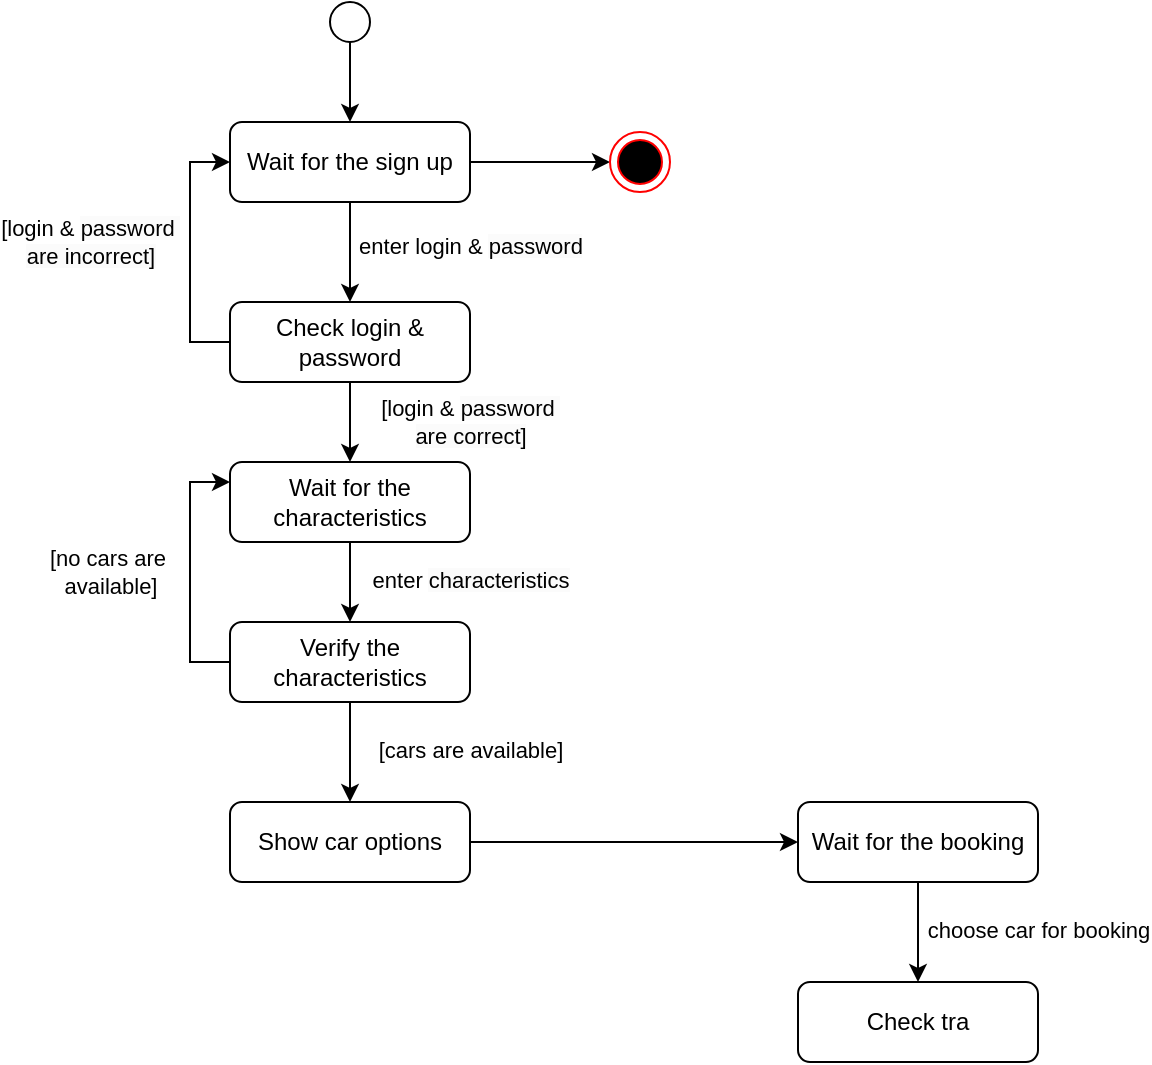 <mxfile version="24.0.8" type="github">
  <diagram name="Страница — 1" id="1PxUFpt8f0wCfoiGBw6Y">
    <mxGraphModel dx="933" dy="362" grid="1" gridSize="10" guides="1" tooltips="1" connect="1" arrows="1" fold="1" page="1" pageScale="1" pageWidth="827" pageHeight="1169" math="0" shadow="0">
      <root>
        <mxCell id="0" />
        <mxCell id="1" parent="0" />
        <mxCell id="qMg1a2_1MlJ6b45TQ5bi-5" style="edgeStyle=orthogonalEdgeStyle;rounded=0;orthogonalLoop=1;jettySize=auto;html=1;entryX=0.5;entryY=0;entryDx=0;entryDy=0;" edge="1" parent="1" source="qMg1a2_1MlJ6b45TQ5bi-1" target="qMg1a2_1MlJ6b45TQ5bi-4">
          <mxGeometry relative="1" as="geometry" />
        </mxCell>
        <mxCell id="qMg1a2_1MlJ6b45TQ5bi-6" value="enter login &amp;amp;&amp;nbsp;&lt;span style=&quot;text-wrap: wrap; background-color: rgb(251, 251, 251);&quot;&gt;&lt;font style=&quot;font-size: 11px;&quot;&gt;password&lt;/font&gt;&lt;/span&gt;" style="edgeLabel;html=1;align=center;verticalAlign=middle;resizable=0;points=[];" vertex="1" connectable="0" parent="qMg1a2_1MlJ6b45TQ5bi-5">
          <mxGeometry x="-0.12" y="1" relative="1" as="geometry">
            <mxPoint x="59" as="offset" />
          </mxGeometry>
        </mxCell>
        <mxCell id="qMg1a2_1MlJ6b45TQ5bi-12" style="edgeStyle=orthogonalEdgeStyle;rounded=0;orthogonalLoop=1;jettySize=auto;html=1;entryX=0;entryY=0.5;entryDx=0;entryDy=0;" edge="1" parent="1" source="qMg1a2_1MlJ6b45TQ5bi-1" target="qMg1a2_1MlJ6b45TQ5bi-11">
          <mxGeometry relative="1" as="geometry" />
        </mxCell>
        <mxCell id="qMg1a2_1MlJ6b45TQ5bi-1" value="Wait for the sign up" style="rounded=1;whiteSpace=wrap;html=1;" vertex="1" parent="1">
          <mxGeometry x="130" y="70" width="120" height="40" as="geometry" />
        </mxCell>
        <mxCell id="qMg1a2_1MlJ6b45TQ5bi-3" style="edgeStyle=orthogonalEdgeStyle;rounded=0;orthogonalLoop=1;jettySize=auto;html=1;entryX=0.5;entryY=0;entryDx=0;entryDy=0;" edge="1" parent="1" source="qMg1a2_1MlJ6b45TQ5bi-2" target="qMg1a2_1MlJ6b45TQ5bi-1">
          <mxGeometry relative="1" as="geometry" />
        </mxCell>
        <mxCell id="qMg1a2_1MlJ6b45TQ5bi-2" value="" style="ellipse;whiteSpace=wrap;html=1;aspect=fixed;" vertex="1" parent="1">
          <mxGeometry x="180" y="10" width="20" height="20" as="geometry" />
        </mxCell>
        <mxCell id="qMg1a2_1MlJ6b45TQ5bi-9" style="edgeStyle=orthogonalEdgeStyle;rounded=0;orthogonalLoop=1;jettySize=auto;html=1;entryX=0;entryY=0.5;entryDx=0;entryDy=0;exitX=0;exitY=0.5;exitDx=0;exitDy=0;" edge="1" parent="1" source="qMg1a2_1MlJ6b45TQ5bi-4" target="qMg1a2_1MlJ6b45TQ5bi-1">
          <mxGeometry relative="1" as="geometry">
            <mxPoint x="120" y="190" as="sourcePoint" />
            <mxPoint x="60" y="120" as="targetPoint" />
          </mxGeometry>
        </mxCell>
        <mxCell id="qMg1a2_1MlJ6b45TQ5bi-10" value="[login &amp;amp;&amp;nbsp;&lt;span style=&quot;text-wrap: wrap; background-color: rgb(251, 251, 251);&quot;&gt;password&amp;nbsp;&lt;/span&gt;&lt;div&gt;&lt;span style=&quot;text-wrap: wrap; background-color: rgb(251, 251, 251);&quot;&gt;are incorrect]&lt;/span&gt;&lt;/div&gt;" style="edgeLabel;html=1;align=center;verticalAlign=middle;resizable=0;points=[];" vertex="1" connectable="0" parent="qMg1a2_1MlJ6b45TQ5bi-9">
          <mxGeometry x="0.077" y="4" relative="1" as="geometry">
            <mxPoint x="-46" as="offset" />
          </mxGeometry>
        </mxCell>
        <mxCell id="qMg1a2_1MlJ6b45TQ5bi-14" style="edgeStyle=orthogonalEdgeStyle;rounded=0;orthogonalLoop=1;jettySize=auto;html=1;entryX=0.5;entryY=0;entryDx=0;entryDy=0;" edge="1" parent="1" source="qMg1a2_1MlJ6b45TQ5bi-4" target="qMg1a2_1MlJ6b45TQ5bi-13">
          <mxGeometry relative="1" as="geometry" />
        </mxCell>
        <mxCell id="qMg1a2_1MlJ6b45TQ5bi-15" value="[login &amp;amp;&amp;nbsp;&lt;span style=&quot;text-wrap: wrap; background-color: rgb(251, 251, 251);&quot;&gt;password&amp;nbsp;&lt;/span&gt;&lt;div&gt;&lt;span style=&quot;text-wrap: wrap; background-color: rgb(251, 251, 251);&quot;&gt;are correct]&lt;/span&gt;&lt;/div&gt;" style="edgeLabel;html=1;align=center;verticalAlign=middle;resizable=0;points=[];" vertex="1" connectable="0" parent="qMg1a2_1MlJ6b45TQ5bi-14">
          <mxGeometry x="0.15" y="-1" relative="1" as="geometry">
            <mxPoint x="61" y="-3" as="offset" />
          </mxGeometry>
        </mxCell>
        <mxCell id="qMg1a2_1MlJ6b45TQ5bi-4" value="Check login &amp;amp; password" style="rounded=1;whiteSpace=wrap;html=1;" vertex="1" parent="1">
          <mxGeometry x="130" y="160" width="120" height="40" as="geometry" />
        </mxCell>
        <mxCell id="qMg1a2_1MlJ6b45TQ5bi-11" value="" style="ellipse;html=1;shape=endState;fillColor=#000000;strokeColor=#ff0000;" vertex="1" parent="1">
          <mxGeometry x="320" y="75" width="30" height="30" as="geometry" />
        </mxCell>
        <mxCell id="qMg1a2_1MlJ6b45TQ5bi-18" style="edgeStyle=orthogonalEdgeStyle;rounded=0;orthogonalLoop=1;jettySize=auto;html=1;exitX=0.5;exitY=1;exitDx=0;exitDy=0;entryX=0.5;entryY=0;entryDx=0;entryDy=0;" edge="1" parent="1" source="qMg1a2_1MlJ6b45TQ5bi-13" target="qMg1a2_1MlJ6b45TQ5bi-16">
          <mxGeometry relative="1" as="geometry" />
        </mxCell>
        <mxCell id="qMg1a2_1MlJ6b45TQ5bi-19" value="enter&amp;nbsp;&lt;span style=&quot;text-wrap: wrap; background-color: rgb(251, 251, 251);&quot;&gt;&lt;font style=&quot;font-size: 11px;&quot;&gt;characteristics&lt;/font&gt;&lt;/span&gt;" style="edgeLabel;html=1;align=center;verticalAlign=middle;resizable=0;points=[];" vertex="1" connectable="0" parent="qMg1a2_1MlJ6b45TQ5bi-18">
          <mxGeometry x="-0.05" y="-1" relative="1" as="geometry">
            <mxPoint x="61" as="offset" />
          </mxGeometry>
        </mxCell>
        <mxCell id="qMg1a2_1MlJ6b45TQ5bi-13" value="Wait for the characteristics" style="rounded=1;whiteSpace=wrap;html=1;" vertex="1" parent="1">
          <mxGeometry x="130" y="240" width="120" height="40" as="geometry" />
        </mxCell>
        <mxCell id="qMg1a2_1MlJ6b45TQ5bi-22" style="edgeStyle=orthogonalEdgeStyle;rounded=0;orthogonalLoop=1;jettySize=auto;html=1;entryX=0.5;entryY=0;entryDx=0;entryDy=0;" edge="1" parent="1" source="qMg1a2_1MlJ6b45TQ5bi-16" target="qMg1a2_1MlJ6b45TQ5bi-21">
          <mxGeometry relative="1" as="geometry" />
        </mxCell>
        <mxCell id="qMg1a2_1MlJ6b45TQ5bi-23" value="[cars are available]" style="edgeLabel;html=1;align=center;verticalAlign=middle;resizable=0;points=[];" vertex="1" connectable="0" parent="qMg1a2_1MlJ6b45TQ5bi-22">
          <mxGeometry x="-0.033" y="-2" relative="1" as="geometry">
            <mxPoint x="62" as="offset" />
          </mxGeometry>
        </mxCell>
        <mxCell id="qMg1a2_1MlJ6b45TQ5bi-16" value="Verify the characteristics" style="rounded=1;whiteSpace=wrap;html=1;" vertex="1" parent="1">
          <mxGeometry x="130" y="320" width="120" height="40" as="geometry" />
        </mxCell>
        <mxCell id="qMg1a2_1MlJ6b45TQ5bi-24" style="edgeStyle=orthogonalEdgeStyle;rounded=0;orthogonalLoop=1;jettySize=auto;html=1;entryX=0;entryY=0.5;entryDx=0;entryDy=0;" edge="1" parent="1">
          <mxGeometry relative="1" as="geometry">
            <mxPoint x="130.0" y="250" as="targetPoint" />
            <mxPoint x="130.0" y="340" as="sourcePoint" />
            <Array as="points">
              <mxPoint x="110" y="340" />
              <mxPoint x="110" y="250" />
            </Array>
          </mxGeometry>
        </mxCell>
        <mxCell id="qMg1a2_1MlJ6b45TQ5bi-25" value="[no cars are&amp;nbsp;&lt;div&gt;available]&lt;/div&gt;" style="edgeLabel;html=1;align=center;verticalAlign=middle;resizable=0;points=[];" vertex="1" connectable="0" parent="qMg1a2_1MlJ6b45TQ5bi-24">
          <mxGeometry relative="1" as="geometry">
            <mxPoint x="-40" as="offset" />
          </mxGeometry>
        </mxCell>
        <mxCell id="qMg1a2_1MlJ6b45TQ5bi-29" style="edgeStyle=orthogonalEdgeStyle;rounded=0;orthogonalLoop=1;jettySize=auto;html=1;exitX=1;exitY=0.5;exitDx=0;exitDy=0;entryX=0;entryY=0.5;entryDx=0;entryDy=0;" edge="1" parent="1" source="qMg1a2_1MlJ6b45TQ5bi-21" target="qMg1a2_1MlJ6b45TQ5bi-28">
          <mxGeometry relative="1" as="geometry" />
        </mxCell>
        <mxCell id="qMg1a2_1MlJ6b45TQ5bi-21" value="Show car options" style="rounded=1;whiteSpace=wrap;html=1;" vertex="1" parent="1">
          <mxGeometry x="130" y="410" width="120" height="40" as="geometry" />
        </mxCell>
        <mxCell id="qMg1a2_1MlJ6b45TQ5bi-31" style="edgeStyle=orthogonalEdgeStyle;rounded=0;orthogonalLoop=1;jettySize=auto;html=1;entryX=0.5;entryY=0;entryDx=0;entryDy=0;" edge="1" parent="1" source="qMg1a2_1MlJ6b45TQ5bi-28" target="qMg1a2_1MlJ6b45TQ5bi-30">
          <mxGeometry relative="1" as="geometry" />
        </mxCell>
        <mxCell id="qMg1a2_1MlJ6b45TQ5bi-32" value="choose car for booking" style="edgeLabel;html=1;align=center;verticalAlign=middle;resizable=0;points=[];" vertex="1" connectable="0" parent="qMg1a2_1MlJ6b45TQ5bi-31">
          <mxGeometry x="-0.292" y="1" relative="1" as="geometry">
            <mxPoint x="59" y="6" as="offset" />
          </mxGeometry>
        </mxCell>
        <mxCell id="qMg1a2_1MlJ6b45TQ5bi-28" value="Wait for the booking" style="rounded=1;whiteSpace=wrap;html=1;" vertex="1" parent="1">
          <mxGeometry x="414" y="410" width="120" height="40" as="geometry" />
        </mxCell>
        <mxCell id="qMg1a2_1MlJ6b45TQ5bi-30" value="Check tra" style="rounded=1;whiteSpace=wrap;html=1;" vertex="1" parent="1">
          <mxGeometry x="414" y="500" width="120" height="40" as="geometry" />
        </mxCell>
      </root>
    </mxGraphModel>
  </diagram>
</mxfile>

